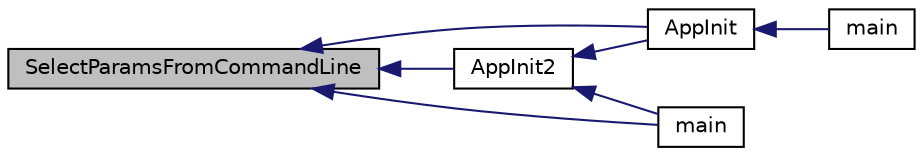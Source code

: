 digraph "SelectParamsFromCommandLine"
{
  edge [fontname="Helvetica",fontsize="10",labelfontname="Helvetica",labelfontsize="10"];
  node [fontname="Helvetica",fontsize="10",shape=record];
  rankdir="LR";
  Node618 [label="SelectParamsFromCommandLine",height=0.2,width=0.4,color="black", fillcolor="grey75", style="filled", fontcolor="black"];
  Node618 -> Node619 [dir="back",color="midnightblue",fontsize="10",style="solid",fontname="Helvetica"];
  Node619 [label="AppInit2",height=0.2,width=0.4,color="black", fillcolor="white", style="filled",URL="$d8/dc0/init_8h.html#a1a4c1bfbf6ba1db77e988b89b9cadfd3",tooltip="Initialize ion. "];
  Node619 -> Node620 [dir="back",color="midnightblue",fontsize="10",style="solid",fontname="Helvetica"];
  Node620 [label="AppInit",height=0.2,width=0.4,color="black", fillcolor="white", style="filled",URL="$d4/d35/iond_8cpp.html#ac59316b767e6984e1285f0531275286b"];
  Node620 -> Node621 [dir="back",color="midnightblue",fontsize="10",style="solid",fontname="Helvetica"];
  Node621 [label="main",height=0.2,width=0.4,color="black", fillcolor="white", style="filled",URL="$d4/d35/iond_8cpp.html#a0ddf1224851353fc92bfbff6f499fa97"];
  Node619 -> Node622 [dir="back",color="midnightblue",fontsize="10",style="solid",fontname="Helvetica"];
  Node622 [label="main",height=0.2,width=0.4,color="black", fillcolor="white", style="filled",URL="$d5/d2d/ion_8cpp.html#a0ddf1224851353fc92bfbff6f499fa97"];
  Node618 -> Node620 [dir="back",color="midnightblue",fontsize="10",style="solid",fontname="Helvetica"];
  Node618 -> Node622 [dir="back",color="midnightblue",fontsize="10",style="solid",fontname="Helvetica"];
}
